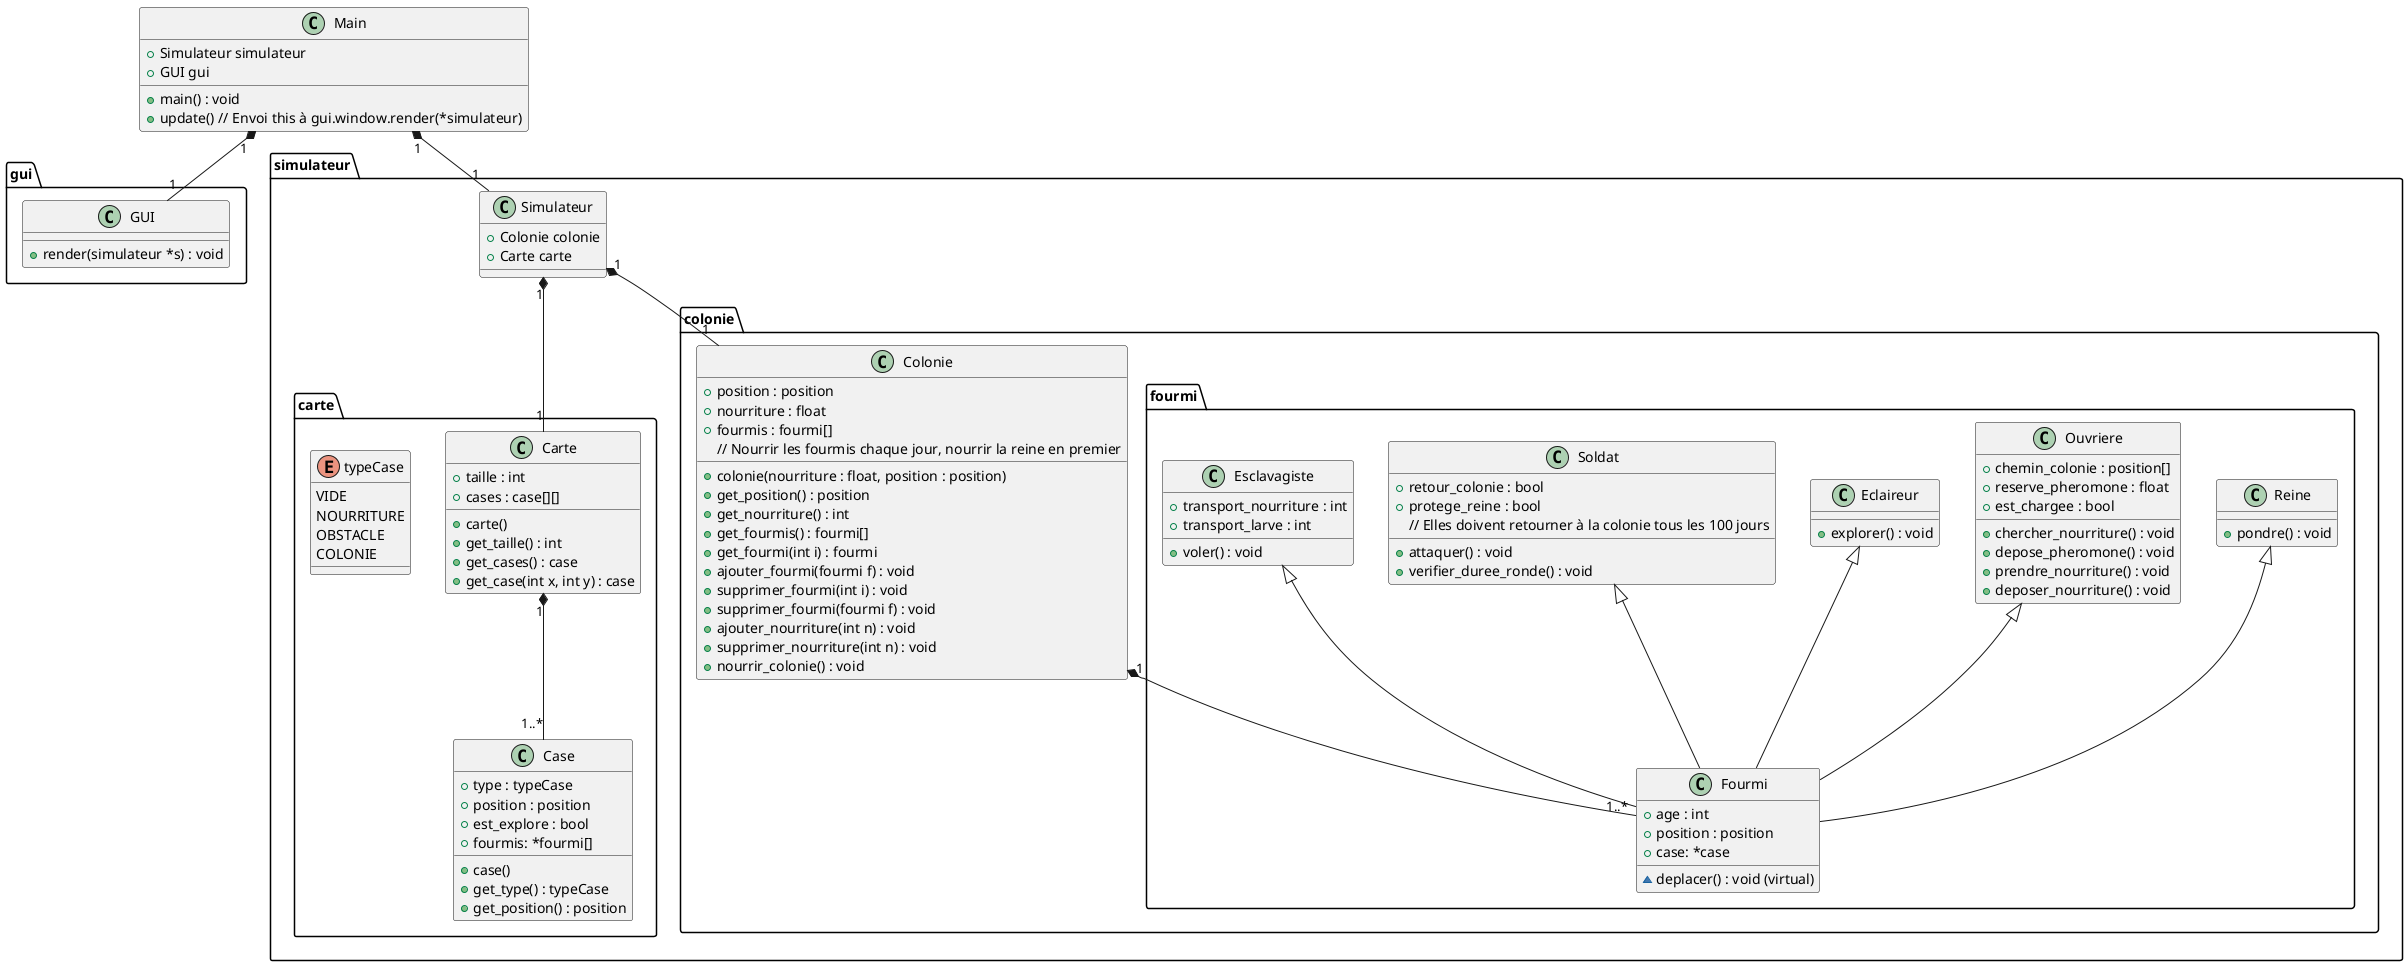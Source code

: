 @startuml Diagramme de classes

class Main {
    + Simulateur simulateur
    + GUI gui
    + main() : void
	+ update() // Envoi this à gui.window.render(*simulateur)
}

namespace gui {
    class GUI {
        + render(simulateur *s) : void
    }
}

namespace simulateur {
    class Simulateur {
        + Colonie colonie
        + Carte carte
    }
'	class Constantes {
'		DIMENSION_CARTE_X = 211 // 211 cases
'		DIMENSION_CARTE_Y = 201 // 201 cases
'		NOURRITURE_DEPART = 2 // 2 unités de nourriture
'		NB_TOURS_PAR_JOUR = 24 // 24 tours pour faire un jour
'
'		CAPACITE_FOURMI_MAX_FOURMILIERE = 100 // 100 fourmis par fourmilière
'		CAPACITE_FOURMI_MAX_CASE = 12 // 12 fourmis par case
'
'		AGE_MAX = 1 // 1 an
'		AGE_MAX_REINE = 10 // 10 ans
'		CONSOMMATION_NOURRITURE = 0.1 // 0.1% par jour
'		CONSOMMATION_NOURRITURE_REINE = 1 // 1% par jour
'		PONDAGE = 2 // 2 par jour
'
'		PROBA_NOURRITURE = 0.02
'		NOURRITURE_DISPO = 10 // 10 unités de nourriture
'
'		BIG_STOCK_NOURRITURE = 2
'		// Nombre de stocks de nourriture de 20k * 5 cases pour former 100k unités de nourriture
'
'		PROBA_OBSTACLE = 30 // 30% de la surface totale de la carte
'		PROBA_OBSTACLE_TAILLE_1 = 50 // 50% de chances de tomber sur un obstacle de taille 1
'		PROBA_OBSTACLE_TAILLE_2 = 30
'		PROBA_OBSTACLE_TAILLE_3 = 10
'		PROBA_OBSTACLE_TAILLE_4 = 5
'		PROBA_OBSTACLE_TAILLE_5 = 4
'		PROBA_OBSTACLE_TAILLE_6 = 1
'
'		PROBA_REINE_POND_OUVRIERE = 80 // 80% de chances de pondre une ouvrière
'		PROBA_REINE_POND_SOLDAT = 15
'		PROBA_REINE_POND_ECLAIREUR = 5
'
'		DUREE_RONDE_SOLDAT = 100 // 100 jours
'		DUREE_VIE_ESCLAVAGISTE = 10 // 10 jours
'
'		PHEROMONE_MAX_CASE = 1000 // 1000 unités de phéromones par case
'		TAUX_EVAPORATION_PHEROMONE = 5% par tour
'		TAUX_DE_DIFFUSION_PHEROMONE = 0.2% par tour
'		CAPACITE_FOURMI_PHEROMONE_MAX = 500 // 500 unités de phéromones par fourmi
'
'		PROBA_FOURMI_ESCLAVAGISTE_MIN = 5 // 5 jours
'		PROBA_FOURMI_ESCLAVAGISTE_MAX = 10 // 10 jours
'	}
	namespace carte {
		class Carte {
			+ taille : int
			+ cases : case[][]
			+ carte()
			+ get_taille() : int
			+ get_cases() : case
			+ get_case(int x, int y) : case
		}
		class Case {
			+ type : typeCase
			+ position : position
			+ est_explore : bool
			+ fourmis: *fourmi[]
			+ case()
			+ get_type() : typeCase
			+ get_position() : position
		}
		enum typeCase {
			VIDE
			NOURRITURE
			OBSTACLE
			COLONIE
		}

		Carte "1" *-- "1..*" Case
	}

	namespace colonie {
		class Colonie {
			+ colonie(nourriture : float, position : position)
			+ position : position
			+ nourriture : float
			+ fourmis : fourmi[]
			+ get_position() : position
			+ get_nourriture() : int
			+ get_fourmis() : fourmi[]
			+ get_fourmi(int i) : fourmi
			+ ajouter_fourmi(fourmi f) : void
			+ supprimer_fourmi(int i) : void
			+ supprimer_fourmi(fourmi f) : void
			+ ajouter_nourriture(int n) : void
			+ supprimer_nourriture(int n) : void
			+ nourrir_colonie() : void			
			// Nourrir les fourmis chaque jour, nourrir la reine en premier
		}

		namespace fourmi {
			class Fourmi {
				+ age : int
				+ position : position
				+ case: *case
				~ deplacer() : void (virtual)
			}
			class Reine {
				+ pondre() : void
			}
			class Ouvriere {
				+ chemin_colonie : position[]
				+ reserve_pheromone : float
				+ est_chargee : bool
				+ chercher_nourriture() : void
				+ depose_pheromone() : void
				+ prendre_nourriture() : void
				+ deposer_nourriture() : void
			}
			class Eclaireur {
				+ explorer() : void
			}
			class Soldat {
				+ retour_colonie : bool
				+ protege_reine : bool
				+ attaquer() : void
				+ verifier_duree_ronde() : void
				// Elles doivent retourner à la colonie tous les 100 jours
			}
			class Esclavagiste {
				+ transport_nourriture : int
				+ transport_larve : int
				+ voler() : void
			}

			Reine <|-- Fourmi
			Ouvriere <|-- Fourmi
			Eclaireur <|-- Fourmi
			Soldat <|-- Fourmi
			Esclavagiste <|-- Fourmi

		}
		Colonie "1" *-- "1..*" fourmi.Fourmi
	}
	Simulateur "1" *-- "1" simulateur.colonie.Colonie
	Simulateur "1" *-- "1" simulateur.carte.Carte
}

Main "1" *-- "1" simulateur.Simulateur
Main "1" *-- "1" gui.GUI

@enduml